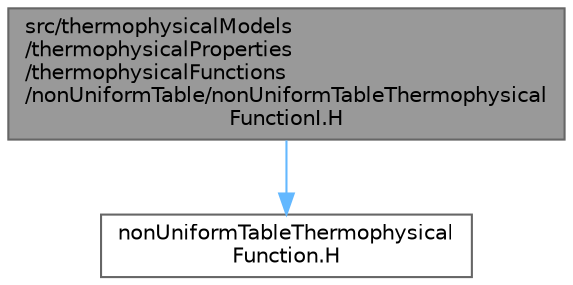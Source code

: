 digraph "src/thermophysicalModels/thermophysicalProperties/thermophysicalFunctions/nonUniformTable/nonUniformTableThermophysicalFunctionI.H"
{
 // LATEX_PDF_SIZE
  bgcolor="transparent";
  edge [fontname=Helvetica,fontsize=10,labelfontname=Helvetica,labelfontsize=10];
  node [fontname=Helvetica,fontsize=10,shape=box,height=0.2,width=0.4];
  Node1 [id="Node000001",label="src/thermophysicalModels\l/thermophysicalProperties\l/thermophysicalFunctions\l/nonUniformTable/nonUniformTableThermophysical\lFunctionI.H",height=0.2,width=0.4,color="gray40", fillcolor="grey60", style="filled", fontcolor="black",tooltip=" "];
  Node1 -> Node2 [id="edge1_Node000001_Node000002",color="steelblue1",style="solid",tooltip=" "];
  Node2 [id="Node000002",label="nonUniformTableThermophysical\lFunction.H",height=0.2,width=0.4,color="grey40", fillcolor="white", style="filled",URL="$nonUniformTableThermophysicalFunction_8H.html",tooltip=" "];
}
